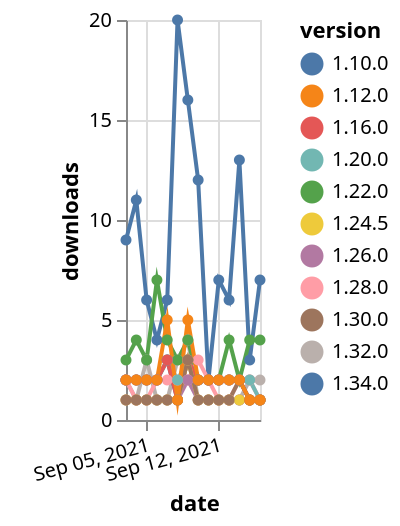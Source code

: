 {"$schema": "https://vega.github.io/schema/vega-lite/v5.json", "description": "A simple bar chart with embedded data.", "data": {"values": [{"date": "2021-09-03", "total": 328, "delta": 9, "version": "1.34.0"}, {"date": "2021-09-04", "total": 339, "delta": 11, "version": "1.34.0"}, {"date": "2021-09-05", "total": 345, "delta": 6, "version": "1.34.0"}, {"date": "2021-09-06", "total": 349, "delta": 4, "version": "1.34.0"}, {"date": "2021-09-07", "total": 355, "delta": 6, "version": "1.34.0"}, {"date": "2021-09-08", "total": 375, "delta": 20, "version": "1.34.0"}, {"date": "2021-09-09", "total": 391, "delta": 16, "version": "1.34.0"}, {"date": "2021-09-10", "total": 403, "delta": 12, "version": "1.34.0"}, {"date": "2021-09-11", "total": 405, "delta": 2, "version": "1.34.0"}, {"date": "2021-09-12", "total": 412, "delta": 7, "version": "1.34.0"}, {"date": "2021-09-13", "total": 418, "delta": 6, "version": "1.34.0"}, {"date": "2021-09-14", "total": 431, "delta": 13, "version": "1.34.0"}, {"date": "2021-09-15", "total": 434, "delta": 3, "version": "1.34.0"}, {"date": "2021-09-16", "total": 441, "delta": 7, "version": "1.34.0"}, {"date": "2021-09-03", "total": 984, "delta": 2, "version": "1.32.0"}, {"date": "2021-09-04", "total": 985, "delta": 1, "version": "1.32.0"}, {"date": "2021-09-05", "total": 988, "delta": 3, "version": "1.32.0"}, {"date": "2021-09-06", "total": 989, "delta": 1, "version": "1.32.0"}, {"date": "2021-09-07", "total": 990, "delta": 1, "version": "1.32.0"}, {"date": "2021-09-08", "total": 993, "delta": 3, "version": "1.32.0"}, {"date": "2021-09-09", "total": 997, "delta": 4, "version": "1.32.0"}, {"date": "2021-09-10", "total": 998, "delta": 1, "version": "1.32.0"}, {"date": "2021-09-11", "total": 999, "delta": 1, "version": "1.32.0"}, {"date": "2021-09-12", "total": 1000, "delta": 1, "version": "1.32.0"}, {"date": "2021-09-13", "total": 1001, "delta": 1, "version": "1.32.0"}, {"date": "2021-09-14", "total": 1002, "delta": 1, "version": "1.32.0"}, {"date": "2021-09-15", "total": 1004, "delta": 2, "version": "1.32.0"}, {"date": "2021-09-16", "total": 1006, "delta": 2, "version": "1.32.0"}, {"date": "2021-09-03", "total": 3133, "delta": 3, "version": "1.22.0"}, {"date": "2021-09-04", "total": 3137, "delta": 4, "version": "1.22.0"}, {"date": "2021-09-05", "total": 3140, "delta": 3, "version": "1.22.0"}, {"date": "2021-09-06", "total": 3147, "delta": 7, "version": "1.22.0"}, {"date": "2021-09-07", "total": 3151, "delta": 4, "version": "1.22.0"}, {"date": "2021-09-08", "total": 3154, "delta": 3, "version": "1.22.0"}, {"date": "2021-09-09", "total": 3158, "delta": 4, "version": "1.22.0"}, {"date": "2021-09-10", "total": 3160, "delta": 2, "version": "1.22.0"}, {"date": "2021-09-11", "total": 3162, "delta": 2, "version": "1.22.0"}, {"date": "2021-09-12", "total": 3164, "delta": 2, "version": "1.22.0"}, {"date": "2021-09-13", "total": 3168, "delta": 4, "version": "1.22.0"}, {"date": "2021-09-14", "total": 3170, "delta": 2, "version": "1.22.0"}, {"date": "2021-09-15", "total": 3174, "delta": 4, "version": "1.22.0"}, {"date": "2021-09-16", "total": 3178, "delta": 4, "version": "1.22.0"}, {"date": "2021-09-03", "total": 3061, "delta": 2, "version": "1.28.0"}, {"date": "2021-09-04", "total": 3062, "delta": 1, "version": "1.28.0"}, {"date": "2021-09-05", "total": 3063, "delta": 1, "version": "1.28.0"}, {"date": "2021-09-06", "total": 3065, "delta": 2, "version": "1.28.0"}, {"date": "2021-09-07", "total": 3067, "delta": 2, "version": "1.28.0"}, {"date": "2021-09-08", "total": 3069, "delta": 2, "version": "1.28.0"}, {"date": "2021-09-09", "total": 3071, "delta": 2, "version": "1.28.0"}, {"date": "2021-09-10", "total": 3074, "delta": 3, "version": "1.28.0"}, {"date": "2021-09-11", "total": 3076, "delta": 2, "version": "1.28.0"}, {"date": "2021-09-12", "total": 3077, "delta": 1, "version": "1.28.0"}, {"date": "2021-09-13", "total": 3078, "delta": 1, "version": "1.28.0"}, {"date": "2021-09-14", "total": 3080, "delta": 2, "version": "1.28.0"}, {"date": "2021-09-15", "total": 3082, "delta": 2, "version": "1.28.0"}, {"date": "2021-09-16", "total": 3083, "delta": 1, "version": "1.28.0"}, {"date": "2021-09-03", "total": 3098, "delta": 2, "version": "1.10.0"}, {"date": "2021-09-04", "total": 3100, "delta": 2, "version": "1.10.0"}, {"date": "2021-09-05", "total": 3102, "delta": 2, "version": "1.10.0"}, {"date": "2021-09-06", "total": 3104, "delta": 2, "version": "1.10.0"}, {"date": "2021-09-07", "total": 3107, "delta": 3, "version": "1.10.0"}, {"date": "2021-09-08", "total": 3108, "delta": 1, "version": "1.10.0"}, {"date": "2021-09-09", "total": 3111, "delta": 3, "version": "1.10.0"}, {"date": "2021-09-10", "total": 3113, "delta": 2, "version": "1.10.0"}, {"date": "2021-09-11", "total": 3115, "delta": 2, "version": "1.10.0"}, {"date": "2021-09-12", "total": 3117, "delta": 2, "version": "1.10.0"}, {"date": "2021-09-13", "total": 3119, "delta": 2, "version": "1.10.0"}, {"date": "2021-09-14", "total": 3121, "delta": 2, "version": "1.10.0"}, {"date": "2021-09-15", "total": 3122, "delta": 1, "version": "1.10.0"}, {"date": "2021-09-16", "total": 3123, "delta": 1, "version": "1.10.0"}, {"date": "2021-09-03", "total": 494, "delta": 1, "version": "1.26.0"}, {"date": "2021-09-04", "total": 495, "delta": 1, "version": "1.26.0"}, {"date": "2021-09-05", "total": 496, "delta": 1, "version": "1.26.0"}, {"date": "2021-09-06", "total": 497, "delta": 1, "version": "1.26.0"}, {"date": "2021-09-07", "total": 498, "delta": 1, "version": "1.26.0"}, {"date": "2021-09-08", "total": 499, "delta": 1, "version": "1.26.0"}, {"date": "2021-09-09", "total": 501, "delta": 2, "version": "1.26.0"}, {"date": "2021-09-10", "total": 502, "delta": 1, "version": "1.26.0"}, {"date": "2021-09-11", "total": 503, "delta": 1, "version": "1.26.0"}, {"date": "2021-09-12", "total": 504, "delta": 1, "version": "1.26.0"}, {"date": "2021-09-13", "total": 505, "delta": 1, "version": "1.26.0"}, {"date": "2021-09-14", "total": 506, "delta": 1, "version": "1.26.0"}, {"date": "2021-09-15", "total": 507, "delta": 1, "version": "1.26.0"}, {"date": "2021-09-16", "total": 508, "delta": 1, "version": "1.26.0"}, {"date": "2021-09-03", "total": 3291, "delta": 2, "version": "1.20.0"}, {"date": "2021-09-04", "total": 3293, "delta": 2, "version": "1.20.0"}, {"date": "2021-09-05", "total": 3295, "delta": 2, "version": "1.20.0"}, {"date": "2021-09-06", "total": 3297, "delta": 2, "version": "1.20.0"}, {"date": "2021-09-07", "total": 3300, "delta": 3, "version": "1.20.0"}, {"date": "2021-09-08", "total": 3302, "delta": 2, "version": "1.20.0"}, {"date": "2021-09-09", "total": 3305, "delta": 3, "version": "1.20.0"}, {"date": "2021-09-10", "total": 3307, "delta": 2, "version": "1.20.0"}, {"date": "2021-09-11", "total": 3309, "delta": 2, "version": "1.20.0"}, {"date": "2021-09-12", "total": 3311, "delta": 2, "version": "1.20.0"}, {"date": "2021-09-13", "total": 3313, "delta": 2, "version": "1.20.0"}, {"date": "2021-09-14", "total": 3315, "delta": 2, "version": "1.20.0"}, {"date": "2021-09-15", "total": 3317, "delta": 2, "version": "1.20.0"}, {"date": "2021-09-16", "total": 3318, "delta": 1, "version": "1.20.0"}, {"date": "2021-09-03", "total": 2689, "delta": 2, "version": "1.16.0"}, {"date": "2021-09-04", "total": 2691, "delta": 2, "version": "1.16.0"}, {"date": "2021-09-05", "total": 2693, "delta": 2, "version": "1.16.0"}, {"date": "2021-09-06", "total": 2695, "delta": 2, "version": "1.16.0"}, {"date": "2021-09-07", "total": 2698, "delta": 3, "version": "1.16.0"}, {"date": "2021-09-08", "total": 2699, "delta": 1, "version": "1.16.0"}, {"date": "2021-09-09", "total": 2702, "delta": 3, "version": "1.16.0"}, {"date": "2021-09-10", "total": 2704, "delta": 2, "version": "1.16.0"}, {"date": "2021-09-11", "total": 2706, "delta": 2, "version": "1.16.0"}, {"date": "2021-09-12", "total": 2708, "delta": 2, "version": "1.16.0"}, {"date": "2021-09-13", "total": 2710, "delta": 2, "version": "1.16.0"}, {"date": "2021-09-14", "total": 2712, "delta": 2, "version": "1.16.0"}, {"date": "2021-09-15", "total": 2713, "delta": 1, "version": "1.16.0"}, {"date": "2021-09-16", "total": 2714, "delta": 1, "version": "1.16.0"}, {"date": "2021-09-03", "total": 2439, "delta": 1, "version": "1.24.5"}, {"date": "2021-09-04", "total": 2440, "delta": 1, "version": "1.24.5"}, {"date": "2021-09-05", "total": 2441, "delta": 1, "version": "1.24.5"}, {"date": "2021-09-06", "total": 2442, "delta": 1, "version": "1.24.5"}, {"date": "2021-09-07", "total": 2443, "delta": 1, "version": "1.24.5"}, {"date": "2021-09-08", "total": 2444, "delta": 1, "version": "1.24.5"}, {"date": "2021-09-09", "total": 2447, "delta": 3, "version": "1.24.5"}, {"date": "2021-09-10", "total": 2448, "delta": 1, "version": "1.24.5"}, {"date": "2021-09-11", "total": 2449, "delta": 1, "version": "1.24.5"}, {"date": "2021-09-12", "total": 2450, "delta": 1, "version": "1.24.5"}, {"date": "2021-09-13", "total": 2451, "delta": 1, "version": "1.24.5"}, {"date": "2021-09-14", "total": 2452, "delta": 1, "version": "1.24.5"}, {"date": "2021-09-15", "total": 2453, "delta": 1, "version": "1.24.5"}, {"date": "2021-09-16", "total": 2454, "delta": 1, "version": "1.24.5"}, {"date": "2021-09-03", "total": 466, "delta": 1, "version": "1.30.0"}, {"date": "2021-09-04", "total": 467, "delta": 1, "version": "1.30.0"}, {"date": "2021-09-05", "total": 468, "delta": 1, "version": "1.30.0"}, {"date": "2021-09-06", "total": 469, "delta": 1, "version": "1.30.0"}, {"date": "2021-09-07", "total": 470, "delta": 1, "version": "1.30.0"}, {"date": "2021-09-08", "total": 471, "delta": 1, "version": "1.30.0"}, {"date": "2021-09-09", "total": 474, "delta": 3, "version": "1.30.0"}, {"date": "2021-09-10", "total": 475, "delta": 1, "version": "1.30.0"}, {"date": "2021-09-11", "total": 476, "delta": 1, "version": "1.30.0"}, {"date": "2021-09-12", "total": 477, "delta": 1, "version": "1.30.0"}, {"date": "2021-09-13", "total": 478, "delta": 1, "version": "1.30.0"}, {"date": "2021-09-14", "total": 480, "delta": 2, "version": "1.30.0"}, {"date": "2021-09-15", "total": 481, "delta": 1, "version": "1.30.0"}, {"date": "2021-09-16", "total": 482, "delta": 1, "version": "1.30.0"}, {"date": "2021-09-03", "total": 4109, "delta": 2, "version": "1.12.0"}, {"date": "2021-09-04", "total": 4111, "delta": 2, "version": "1.12.0"}, {"date": "2021-09-05", "total": 4113, "delta": 2, "version": "1.12.0"}, {"date": "2021-09-06", "total": 4115, "delta": 2, "version": "1.12.0"}, {"date": "2021-09-07", "total": 4120, "delta": 5, "version": "1.12.0"}, {"date": "2021-09-08", "total": 4121, "delta": 1, "version": "1.12.0"}, {"date": "2021-09-09", "total": 4126, "delta": 5, "version": "1.12.0"}, {"date": "2021-09-10", "total": 4128, "delta": 2, "version": "1.12.0"}, {"date": "2021-09-11", "total": 4130, "delta": 2, "version": "1.12.0"}, {"date": "2021-09-12", "total": 4132, "delta": 2, "version": "1.12.0"}, {"date": "2021-09-13", "total": 4134, "delta": 2, "version": "1.12.0"}, {"date": "2021-09-14", "total": 4136, "delta": 2, "version": "1.12.0"}, {"date": "2021-09-15", "total": 4137, "delta": 1, "version": "1.12.0"}, {"date": "2021-09-16", "total": 4138, "delta": 1, "version": "1.12.0"}]}, "width": "container", "mark": {"type": "line", "point": {"filled": true}}, "encoding": {"x": {"field": "date", "type": "temporal", "timeUnit": "yearmonthdate", "title": "date", "axis": {"labelAngle": -15}}, "y": {"field": "delta", "type": "quantitative", "title": "downloads"}, "color": {"field": "version", "type": "nominal"}, "tooltip": {"field": "delta"}}}
